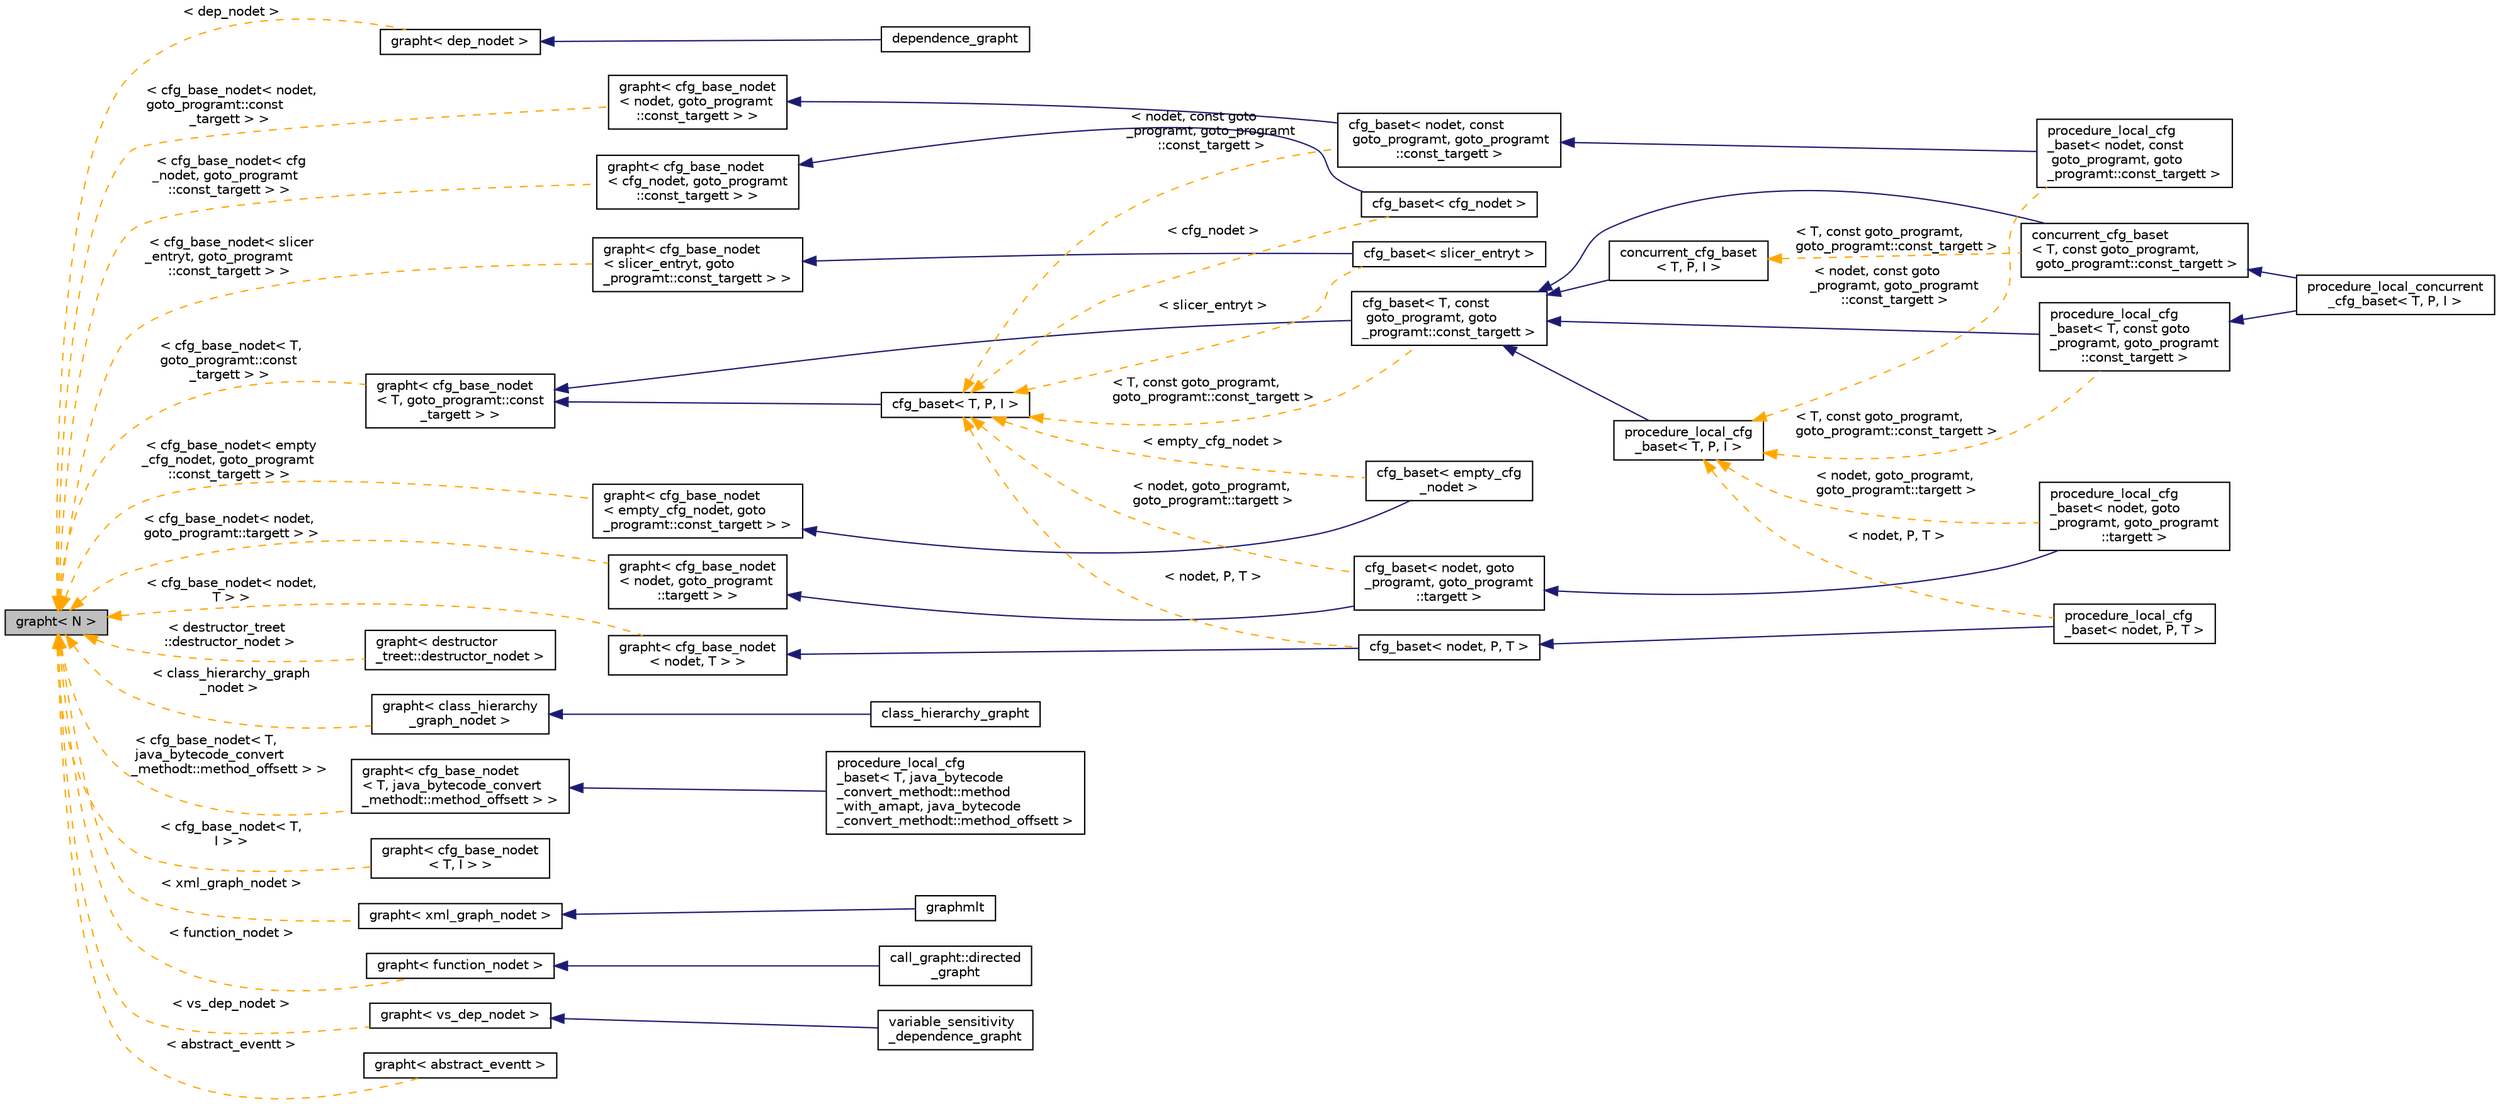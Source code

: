 digraph "grapht&lt; N &gt;"
{
 // LATEX_PDF_SIZE
  bgcolor="transparent";
  edge [fontname="Helvetica",fontsize="10",labelfontname="Helvetica",labelfontsize="10"];
  node [fontname="Helvetica",fontsize="10",shape=record];
  rankdir="LR";
  Node1 [label="grapht\< N \>",height=0.2,width=0.4,color="black", fillcolor="grey75", style="filled", fontcolor="black",tooltip="A generic directed graph with a parametric node type."];
  Node1 -> Node2 [dir="back",color="orange",fontsize="10",style="dashed",label=" \< dep_nodet \>" ,fontname="Helvetica"];
  Node2 [label="grapht\< dep_nodet \>",height=0.2,width=0.4,color="black",URL="$classgrapht.html",tooltip=" "];
  Node2 -> Node3 [dir="back",color="midnightblue",fontsize="10",style="solid",fontname="Helvetica"];
  Node3 [label="dependence_grapht",height=0.2,width=0.4,color="black",URL="$classdependence__grapht.html",tooltip=" "];
  Node1 -> Node4 [dir="back",color="orange",fontsize="10",style="dashed",label=" \< cfg_base_nodet\< cfg\l_nodet, goto_programt\l::const_targett \> \>" ,fontname="Helvetica"];
  Node4 [label="grapht\< cfg_base_nodet\l\< cfg_nodet, goto_programt\l::const_targett \> \>",height=0.2,width=0.4,color="black",URL="$classgrapht.html",tooltip=" "];
  Node4 -> Node5 [dir="back",color="midnightblue",fontsize="10",style="solid",fontname="Helvetica"];
  Node5 [label="cfg_baset\< cfg_nodet \>",height=0.2,width=0.4,color="black",URL="$classcfg__baset.html",tooltip=" "];
  Node1 -> Node6 [dir="back",color="orange",fontsize="10",style="dashed",label=" \< cfg_base_nodet\< nodet,\l T \> \>" ,fontname="Helvetica"];
  Node6 [label="grapht\< cfg_base_nodet\l\< nodet, T \> \>",height=0.2,width=0.4,color="black",URL="$classgrapht.html",tooltip=" "];
  Node6 -> Node7 [dir="back",color="midnightblue",fontsize="10",style="solid",fontname="Helvetica"];
  Node7 [label="cfg_baset\< nodet, P, T \>",height=0.2,width=0.4,color="black",URL="$classcfg__baset.html",tooltip=" "];
  Node7 -> Node8 [dir="back",color="midnightblue",fontsize="10",style="solid",fontname="Helvetica"];
  Node8 [label="procedure_local_cfg\l_baset\< nodet, P, T \>",height=0.2,width=0.4,color="black",URL="$classprocedure__local__cfg__baset.html",tooltip=" "];
  Node1 -> Node9 [dir="back",color="orange",fontsize="10",style="dashed",label=" \< destructor_treet\l::destructor_nodet \>" ,fontname="Helvetica"];
  Node9 [label="grapht\< destructor\l_treet::destructor_nodet \>",height=0.2,width=0.4,color="black",URL="$classgrapht.html",tooltip=" "];
  Node1 -> Node10 [dir="back",color="orange",fontsize="10",style="dashed",label=" \< class_hierarchy_graph\l_nodet \>" ,fontname="Helvetica"];
  Node10 [label="grapht\< class_hierarchy\l_graph_nodet \>",height=0.2,width=0.4,color="black",URL="$classgrapht.html",tooltip=" "];
  Node10 -> Node11 [dir="back",color="midnightblue",fontsize="10",style="solid",fontname="Helvetica"];
  Node11 [label="class_hierarchy_grapht",height=0.2,width=0.4,color="black",URL="$classclass__hierarchy__grapht.html",tooltip="Class hierarchy, represented using grapht and therefore suitable for use with generic graph algorithm..."];
  Node1 -> Node12 [dir="back",color="orange",fontsize="10",style="dashed",label=" \< cfg_base_nodet\< T,\l java_bytecode_convert\l_methodt::method_offsett \> \>" ,fontname="Helvetica"];
  Node12 [label="grapht\< cfg_base_nodet\l\< T, java_bytecode_convert\l_methodt::method_offsett \> \>",height=0.2,width=0.4,color="black",URL="$classgrapht.html",tooltip=" "];
  Node12 -> Node13 [dir="back",color="midnightblue",fontsize="10",style="solid",fontname="Helvetica"];
  Node13 [label="procedure_local_cfg\l_baset\< T, java_bytecode\l_convert_methodt::method\l_with_amapt, java_bytecode\l_convert_methodt::method_offsett \>",height=0.2,width=0.4,color="black",URL="$structprocedure__local__cfg__baset_3_01_t_00_01java__bytecode__convert__methodt_1_1method__with_4cba38ebf82619cf3f404909bdc5cf03.html",tooltip=" "];
  Node1 -> Node14 [dir="back",color="orange",fontsize="10",style="dashed",label=" \< cfg_base_nodet\< T,\l I \> \>" ,fontname="Helvetica"];
  Node14 [label="grapht\< cfg_base_nodet\l\< T, I \> \>",height=0.2,width=0.4,color="black",URL="$classgrapht.html",tooltip=" "];
  Node1 -> Node15 [dir="back",color="orange",fontsize="10",style="dashed",label=" \< cfg_base_nodet\< empty\l_cfg_nodet, goto_programt\l::const_targett \> \>" ,fontname="Helvetica"];
  Node15 [label="grapht\< cfg_base_nodet\l\< empty_cfg_nodet, goto\l_programt::const_targett \> \>",height=0.2,width=0.4,color="black",URL="$classgrapht.html",tooltip=" "];
  Node15 -> Node16 [dir="back",color="midnightblue",fontsize="10",style="solid",fontname="Helvetica"];
  Node16 [label="cfg_baset\< empty_cfg\l_nodet \>",height=0.2,width=0.4,color="black",URL="$classcfg__baset.html",tooltip=" "];
  Node1 -> Node17 [dir="back",color="orange",fontsize="10",style="dashed",label=" \< cfg_base_nodet\< nodet,\l goto_programt::targett \> \>" ,fontname="Helvetica"];
  Node17 [label="grapht\< cfg_base_nodet\l\< nodet, goto_programt\l::targett \> \>",height=0.2,width=0.4,color="black",URL="$classgrapht.html",tooltip=" "];
  Node17 -> Node18 [dir="back",color="midnightblue",fontsize="10",style="solid",fontname="Helvetica"];
  Node18 [label="cfg_baset\< nodet, goto\l_programt, goto_programt\l::targett \>",height=0.2,width=0.4,color="black",URL="$classcfg__baset.html",tooltip=" "];
  Node18 -> Node19 [dir="back",color="midnightblue",fontsize="10",style="solid",fontname="Helvetica"];
  Node19 [label="procedure_local_cfg\l_baset\< nodet, goto\l_programt, goto_programt\l::targett \>",height=0.2,width=0.4,color="black",URL="$classprocedure__local__cfg__baset.html",tooltip=" "];
  Node1 -> Node20 [dir="back",color="orange",fontsize="10",style="dashed",label=" \< xml_graph_nodet \>" ,fontname="Helvetica"];
  Node20 [label="grapht\< xml_graph_nodet \>",height=0.2,width=0.4,color="black",URL="$classgrapht.html",tooltip=" "];
  Node20 -> Node21 [dir="back",color="midnightblue",fontsize="10",style="solid",fontname="Helvetica"];
  Node21 [label="graphmlt",height=0.2,width=0.4,color="black",URL="$classgraphmlt.html",tooltip=" "];
  Node1 -> Node22 [dir="back",color="orange",fontsize="10",style="dashed",label=" \< cfg_base_nodet\< slicer\l_entryt, goto_programt\l::const_targett \> \>" ,fontname="Helvetica"];
  Node22 [label="grapht\< cfg_base_nodet\l\< slicer_entryt, goto\l_programt::const_targett \> \>",height=0.2,width=0.4,color="black",URL="$classgrapht.html",tooltip=" "];
  Node22 -> Node23 [dir="back",color="midnightblue",fontsize="10",style="solid",fontname="Helvetica"];
  Node23 [label="cfg_baset\< slicer_entryt \>",height=0.2,width=0.4,color="black",URL="$classcfg__baset.html",tooltip=" "];
  Node1 -> Node24 [dir="back",color="orange",fontsize="10",style="dashed",label=" \< function_nodet \>" ,fontname="Helvetica"];
  Node24 [label="grapht\< function_nodet \>",height=0.2,width=0.4,color="black",URL="$classgrapht.html",tooltip=" "];
  Node24 -> Node25 [dir="back",color="midnightblue",fontsize="10",style="solid",fontname="Helvetica"];
  Node25 [label="call_grapht::directed\l_grapht",height=0.2,width=0.4,color="black",URL="$classcall__grapht_1_1directed__grapht.html",tooltip="Directed graph representation of this call graph."];
  Node1 -> Node26 [dir="back",color="orange",fontsize="10",style="dashed",label=" \< cfg_base_nodet\< nodet,\l goto_programt::const\l_targett \> \>" ,fontname="Helvetica"];
  Node26 [label="grapht\< cfg_base_nodet\l\< nodet, goto_programt\l::const_targett \> \>",height=0.2,width=0.4,color="black",URL="$classgrapht.html",tooltip=" "];
  Node26 -> Node27 [dir="back",color="midnightblue",fontsize="10",style="solid",fontname="Helvetica"];
  Node27 [label="cfg_baset\< nodet, const\l goto_programt, goto_programt\l::const_targett \>",height=0.2,width=0.4,color="black",URL="$classcfg__baset.html",tooltip=" "];
  Node27 -> Node28 [dir="back",color="midnightblue",fontsize="10",style="solid",fontname="Helvetica"];
  Node28 [label="procedure_local_cfg\l_baset\< nodet, const\l goto_programt, goto\l_programt::const_targett \>",height=0.2,width=0.4,color="black",URL="$classprocedure__local__cfg__baset.html",tooltip=" "];
  Node1 -> Node29 [dir="back",color="orange",fontsize="10",style="dashed",label=" \< vs_dep_nodet \>" ,fontname="Helvetica"];
  Node29 [label="grapht\< vs_dep_nodet \>",height=0.2,width=0.4,color="black",URL="$classgrapht.html",tooltip=" "];
  Node29 -> Node30 [dir="back",color="midnightblue",fontsize="10",style="solid",fontname="Helvetica"];
  Node30 [label="variable_sensitivity\l_dependence_grapht",height=0.2,width=0.4,color="black",URL="$classvariable__sensitivity__dependence__grapht.html",tooltip=" "];
  Node1 -> Node31 [dir="back",color="orange",fontsize="10",style="dashed",label=" \< abstract_eventt \>" ,fontname="Helvetica"];
  Node31 [label="grapht\< abstract_eventt \>",height=0.2,width=0.4,color="black",URL="$classgrapht.html",tooltip=" "];
  Node1 -> Node32 [dir="back",color="orange",fontsize="10",style="dashed",label=" \< cfg_base_nodet\< T,\l goto_programt::const\l_targett \> \>" ,fontname="Helvetica"];
  Node32 [label="grapht\< cfg_base_nodet\l\< T, goto_programt::const\l_targett \> \>",height=0.2,width=0.4,color="black",URL="$classgrapht.html",tooltip=" "];
  Node32 -> Node33 [dir="back",color="midnightblue",fontsize="10",style="solid",fontname="Helvetica"];
  Node33 [label="cfg_baset\< T, P, I \>",height=0.2,width=0.4,color="black",URL="$classcfg__baset.html",tooltip="A multi-procedural control flow graph (CFG) whose nodes store references to instructions in a GOTO pr..."];
  Node33 -> Node23 [dir="back",color="orange",fontsize="10",style="dashed",label=" \< slicer_entryt \>" ,fontname="Helvetica"];
  Node33 -> Node34 [dir="back",color="orange",fontsize="10",style="dashed",label=" \< T, const goto_programt,\l goto_programt::const_targett \>" ,fontname="Helvetica"];
  Node34 [label="cfg_baset\< T, const\l goto_programt, goto\l_programt::const_targett \>",height=0.2,width=0.4,color="black",URL="$classcfg__baset.html",tooltip=" "];
  Node34 -> Node35 [dir="back",color="midnightblue",fontsize="10",style="solid",fontname="Helvetica"];
  Node35 [label="concurrent_cfg_baset\l\< T, P, I \>",height=0.2,width=0.4,color="black",URL="$classconcurrent__cfg__baset.html",tooltip=" "];
  Node35 -> Node36 [dir="back",color="orange",fontsize="10",style="dashed",label=" \< T, const goto_programt,\l goto_programt::const_targett \>" ,fontname="Helvetica"];
  Node36 [label="concurrent_cfg_baset\l\< T, const goto_programt,\l goto_programt::const_targett \>",height=0.2,width=0.4,color="black",URL="$classconcurrent__cfg__baset.html",tooltip=" "];
  Node36 -> Node37 [dir="back",color="midnightblue",fontsize="10",style="solid",fontname="Helvetica"];
  Node37 [label="procedure_local_concurrent\l_cfg_baset\< T, P, I \>",height=0.2,width=0.4,color="black",URL="$classprocedure__local__concurrent__cfg__baset.html",tooltip=" "];
  Node34 -> Node36 [dir="back",color="midnightblue",fontsize="10",style="solid",fontname="Helvetica"];
  Node34 -> Node38 [dir="back",color="midnightblue",fontsize="10",style="solid",fontname="Helvetica"];
  Node38 [label="procedure_local_cfg\l_baset\< T, P, I \>",height=0.2,width=0.4,color="black",URL="$classprocedure__local__cfg__baset.html",tooltip=" "];
  Node38 -> Node39 [dir="back",color="orange",fontsize="10",style="dashed",label=" \< T, const goto_programt,\l goto_programt::const_targett \>" ,fontname="Helvetica"];
  Node39 [label="procedure_local_cfg\l_baset\< T, const goto\l_programt, goto_programt\l::const_targett \>",height=0.2,width=0.4,color="black",URL="$classprocedure__local__cfg__baset.html",tooltip=" "];
  Node39 -> Node37 [dir="back",color="midnightblue",fontsize="10",style="solid",fontname="Helvetica"];
  Node38 -> Node8 [dir="back",color="orange",fontsize="10",style="dashed",label=" \< nodet, P, T \>" ,fontname="Helvetica"];
  Node38 -> Node28 [dir="back",color="orange",fontsize="10",style="dashed",label=" \< nodet, const goto\l_programt, goto_programt\l::const_targett \>" ,fontname="Helvetica"];
  Node38 -> Node19 [dir="back",color="orange",fontsize="10",style="dashed",label=" \< nodet, goto_programt,\l goto_programt::targett \>" ,fontname="Helvetica"];
  Node34 -> Node39 [dir="back",color="midnightblue",fontsize="10",style="solid",fontname="Helvetica"];
  Node33 -> Node16 [dir="back",color="orange",fontsize="10",style="dashed",label=" \< empty_cfg_nodet \>" ,fontname="Helvetica"];
  Node33 -> Node7 [dir="back",color="orange",fontsize="10",style="dashed",label=" \< nodet, P, T \>" ,fontname="Helvetica"];
  Node33 -> Node27 [dir="back",color="orange",fontsize="10",style="dashed",label=" \< nodet, const goto\l_programt, goto_programt\l::const_targett \>" ,fontname="Helvetica"];
  Node33 -> Node18 [dir="back",color="orange",fontsize="10",style="dashed",label=" \< nodet, goto_programt,\l goto_programt::targett \>" ,fontname="Helvetica"];
  Node33 -> Node5 [dir="back",color="orange",fontsize="10",style="dashed",label=" \< cfg_nodet \>" ,fontname="Helvetica"];
  Node32 -> Node34 [dir="back",color="midnightblue",fontsize="10",style="solid",fontname="Helvetica"];
}
